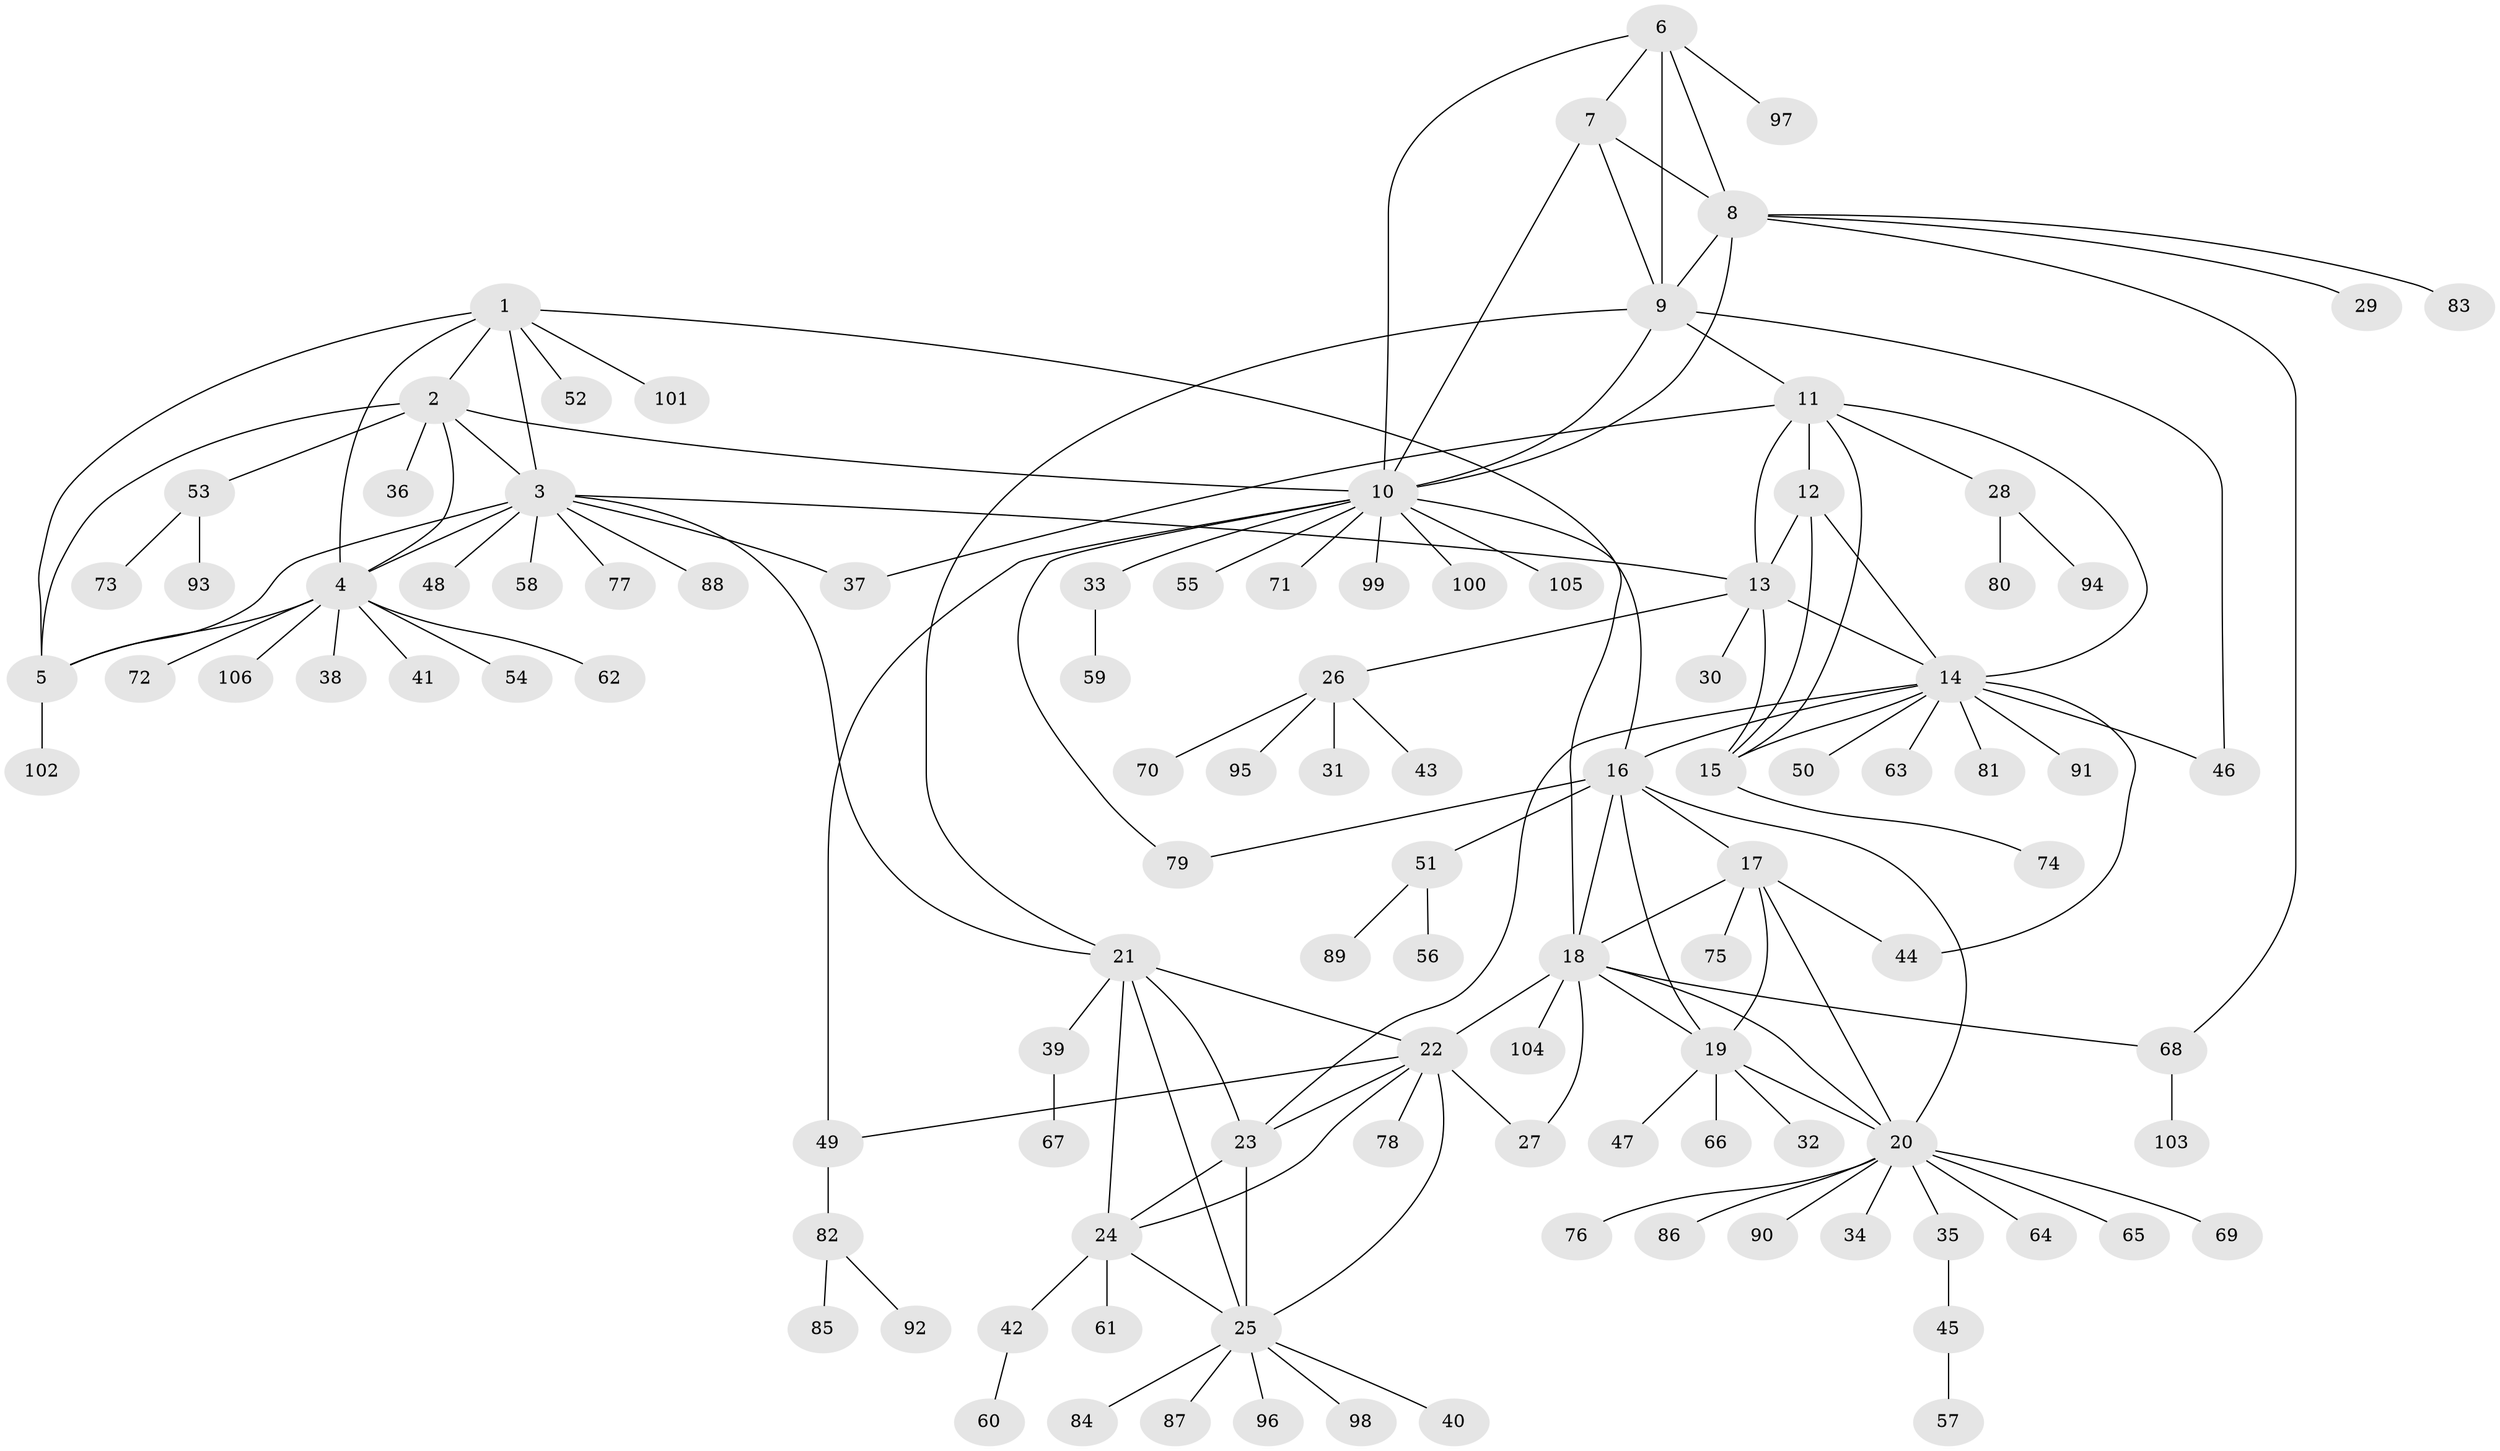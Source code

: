// coarse degree distribution, {12: 0.012195121951219513, 7: 0.012195121951219513, 9: 0.036585365853658534, 8: 0.012195121951219513, 2: 0.10975609756097561, 5: 0.04878048780487805, 14: 0.012195121951219513, 11: 0.012195121951219513, 6: 0.012195121951219513, 13: 0.012195121951219513, 3: 0.036585365853658534, 4: 0.012195121951219513, 1: 0.6707317073170732}
// Generated by graph-tools (version 1.1) at 2025/42/03/06/25 10:42:09]
// undirected, 106 vertices, 148 edges
graph export_dot {
graph [start="1"]
  node [color=gray90,style=filled];
  1;
  2;
  3;
  4;
  5;
  6;
  7;
  8;
  9;
  10;
  11;
  12;
  13;
  14;
  15;
  16;
  17;
  18;
  19;
  20;
  21;
  22;
  23;
  24;
  25;
  26;
  27;
  28;
  29;
  30;
  31;
  32;
  33;
  34;
  35;
  36;
  37;
  38;
  39;
  40;
  41;
  42;
  43;
  44;
  45;
  46;
  47;
  48;
  49;
  50;
  51;
  52;
  53;
  54;
  55;
  56;
  57;
  58;
  59;
  60;
  61;
  62;
  63;
  64;
  65;
  66;
  67;
  68;
  69;
  70;
  71;
  72;
  73;
  74;
  75;
  76;
  77;
  78;
  79;
  80;
  81;
  82;
  83;
  84;
  85;
  86;
  87;
  88;
  89;
  90;
  91;
  92;
  93;
  94;
  95;
  96;
  97;
  98;
  99;
  100;
  101;
  102;
  103;
  104;
  105;
  106;
  1 -- 2;
  1 -- 3;
  1 -- 4;
  1 -- 5;
  1 -- 18;
  1 -- 52;
  1 -- 101;
  2 -- 3;
  2 -- 4;
  2 -- 5;
  2 -- 10;
  2 -- 36;
  2 -- 53;
  3 -- 4;
  3 -- 5;
  3 -- 13;
  3 -- 21;
  3 -- 37;
  3 -- 48;
  3 -- 58;
  3 -- 77;
  3 -- 88;
  4 -- 5;
  4 -- 38;
  4 -- 41;
  4 -- 54;
  4 -- 62;
  4 -- 72;
  4 -- 106;
  5 -- 102;
  6 -- 7;
  6 -- 8;
  6 -- 9;
  6 -- 10;
  6 -- 97;
  7 -- 8;
  7 -- 9;
  7 -- 10;
  8 -- 9;
  8 -- 10;
  8 -- 29;
  8 -- 68;
  8 -- 83;
  9 -- 10;
  9 -- 11;
  9 -- 21;
  9 -- 46;
  10 -- 16;
  10 -- 33;
  10 -- 49;
  10 -- 55;
  10 -- 71;
  10 -- 79;
  10 -- 99;
  10 -- 100;
  10 -- 105;
  11 -- 12;
  11 -- 13;
  11 -- 14;
  11 -- 15;
  11 -- 28;
  11 -- 37;
  12 -- 13;
  12 -- 14;
  12 -- 15;
  13 -- 14;
  13 -- 15;
  13 -- 26;
  13 -- 30;
  14 -- 15;
  14 -- 16;
  14 -- 23;
  14 -- 44;
  14 -- 46;
  14 -- 50;
  14 -- 63;
  14 -- 81;
  14 -- 91;
  15 -- 74;
  16 -- 17;
  16 -- 18;
  16 -- 19;
  16 -- 20;
  16 -- 51;
  16 -- 79;
  17 -- 18;
  17 -- 19;
  17 -- 20;
  17 -- 44;
  17 -- 75;
  18 -- 19;
  18 -- 20;
  18 -- 22;
  18 -- 27;
  18 -- 68;
  18 -- 104;
  19 -- 20;
  19 -- 32;
  19 -- 47;
  19 -- 66;
  20 -- 34;
  20 -- 35;
  20 -- 64;
  20 -- 65;
  20 -- 69;
  20 -- 76;
  20 -- 86;
  20 -- 90;
  21 -- 22;
  21 -- 23;
  21 -- 24;
  21 -- 25;
  21 -- 39;
  22 -- 23;
  22 -- 24;
  22 -- 25;
  22 -- 27;
  22 -- 49;
  22 -- 78;
  23 -- 24;
  23 -- 25;
  24 -- 25;
  24 -- 42;
  24 -- 61;
  25 -- 40;
  25 -- 84;
  25 -- 87;
  25 -- 96;
  25 -- 98;
  26 -- 31;
  26 -- 43;
  26 -- 70;
  26 -- 95;
  28 -- 80;
  28 -- 94;
  33 -- 59;
  35 -- 45;
  39 -- 67;
  42 -- 60;
  45 -- 57;
  49 -- 82;
  51 -- 56;
  51 -- 89;
  53 -- 73;
  53 -- 93;
  68 -- 103;
  82 -- 85;
  82 -- 92;
}
